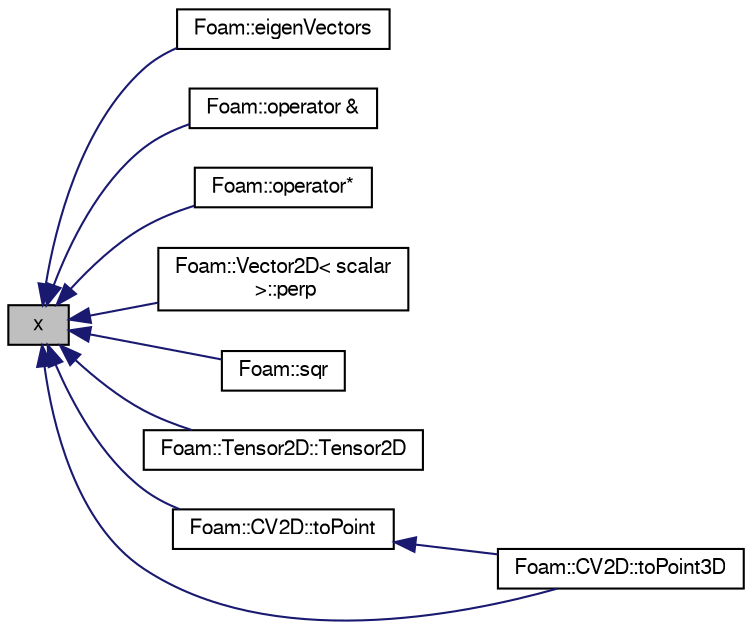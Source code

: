 digraph "x"
{
  bgcolor="transparent";
  edge [fontname="FreeSans",fontsize="10",labelfontname="FreeSans",labelfontsize="10"];
  node [fontname="FreeSans",fontsize="10",shape=record];
  rankdir="LR";
  Node9 [label="x",height=0.2,width=0.4,color="black", fillcolor="grey75", style="filled", fontcolor="black"];
  Node9 -> Node10 [dir="back",color="midnightblue",fontsize="10",style="solid",fontname="FreeSans"];
  Node10 [label="Foam::eigenVectors",height=0.2,width=0.4,color="black",URL="$a21124.html#a6189bbf2242e8854df6f0a7dce5d5c26"];
  Node9 -> Node11 [dir="back",color="midnightblue",fontsize="10",style="solid",fontname="FreeSans"];
  Node11 [label="Foam::operator &",height=0.2,width=0.4,color="black",URL="$a21124.html#aaea740458be6b73c73846bd8827de17a",tooltip="Inner-product between a spherical tensor and a vector. "];
  Node9 -> Node12 [dir="back",color="midnightblue",fontsize="10",style="solid",fontname="FreeSans"];
  Node12 [label="Foam::operator*",height=0.2,width=0.4,color="black",URL="$a21124.html#a7e6806ec1bcc02bebb8b7de43df5612b",tooltip="Outer-product between two vectors. "];
  Node9 -> Node13 [dir="back",color="midnightblue",fontsize="10",style="solid",fontname="FreeSans"];
  Node13 [label="Foam::Vector2D\< scalar\l \>::perp",height=0.2,width=0.4,color="black",URL="$a28454.html#a2b9fe5b997567538e1e4442d0f866ccd",tooltip="perp dot product (dot product with perpendicular vector) "];
  Node9 -> Node14 [dir="back",color="midnightblue",fontsize="10",style="solid",fontname="FreeSans"];
  Node14 [label="Foam::sqr",height=0.2,width=0.4,color="black",URL="$a21124.html#af4809dafd7b46552655fe0aa541f1bd9"];
  Node9 -> Node15 [dir="back",color="midnightblue",fontsize="10",style="solid",fontname="FreeSans"];
  Node15 [label="Foam::Tensor2D::Tensor2D",height=0.2,width=0.4,color="black",URL="$a28390.html#a29640d64cf55b847fd12f27b241621e2",tooltip="Construct given the two vectors. "];
  Node9 -> Node16 [dir="back",color="midnightblue",fontsize="10",style="solid",fontname="FreeSans"];
  Node16 [label="Foam::CV2D::toPoint",height=0.2,width=0.4,color="black",URL="$a31594.html#a87ce8309f75fe7a311333ec7626712b8"];
  Node16 -> Node17 [dir="back",color="midnightblue",fontsize="10",style="solid",fontname="FreeSans"];
  Node17 [label="Foam::CV2D::toPoint3D",height=0.2,width=0.4,color="black",URL="$a31594.html#a9ed36b286144b9d39a90456da03d75dd"];
  Node9 -> Node17 [dir="back",color="midnightblue",fontsize="10",style="solid",fontname="FreeSans"];
}
